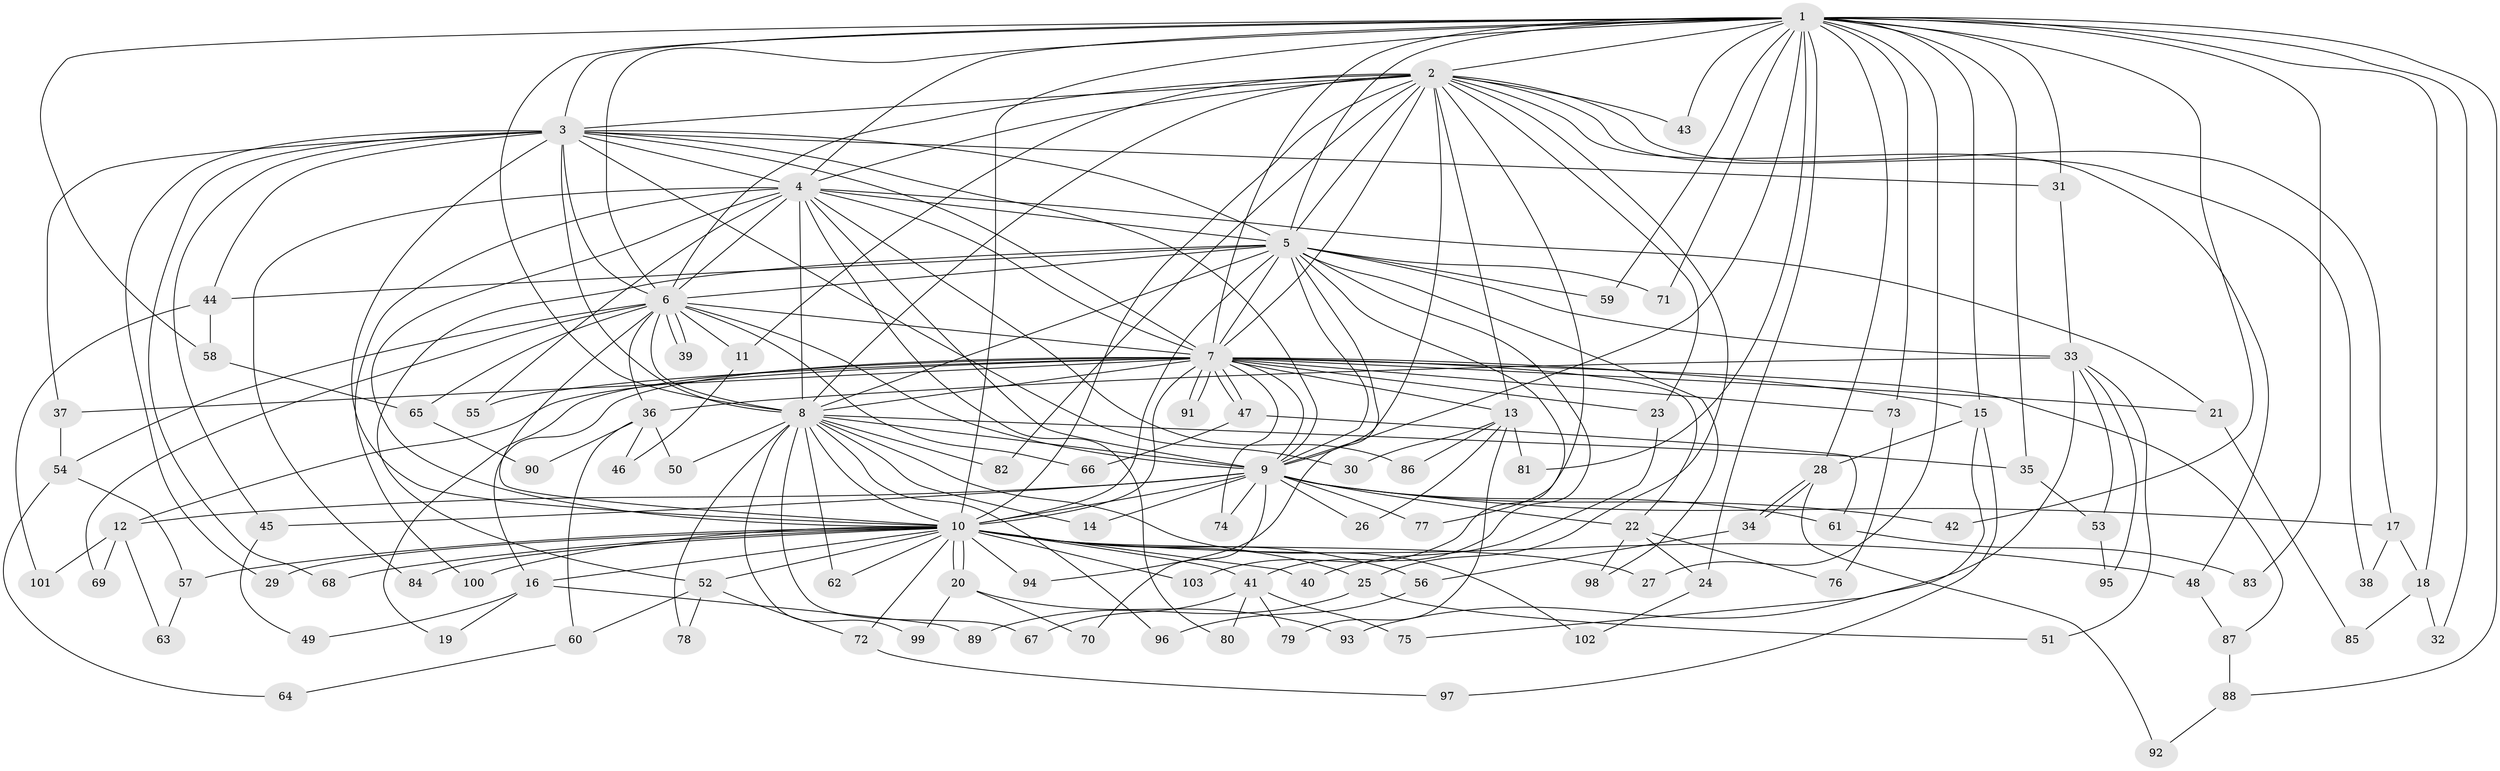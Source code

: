 // coarse degree distribution, {22: 0.0136986301369863, 15: 0.0136986301369863, 14: 0.0273972602739726, 16: 0.0136986301369863, 25: 0.0273972602739726, 24: 0.0136986301369863, 18: 0.0136986301369863, 3: 0.1917808219178082, 5: 0.1095890410958904, 7: 0.0136986301369863, 2: 0.4383561643835616, 4: 0.0958904109589041, 6: 0.0273972602739726}
// Generated by graph-tools (version 1.1) at 2025/23/03/03/25 07:23:39]
// undirected, 103 vertices, 231 edges
graph export_dot {
graph [start="1"]
  node [color=gray90,style=filled];
  1;
  2;
  3;
  4;
  5;
  6;
  7;
  8;
  9;
  10;
  11;
  12;
  13;
  14;
  15;
  16;
  17;
  18;
  19;
  20;
  21;
  22;
  23;
  24;
  25;
  26;
  27;
  28;
  29;
  30;
  31;
  32;
  33;
  34;
  35;
  36;
  37;
  38;
  39;
  40;
  41;
  42;
  43;
  44;
  45;
  46;
  47;
  48;
  49;
  50;
  51;
  52;
  53;
  54;
  55;
  56;
  57;
  58;
  59;
  60;
  61;
  62;
  63;
  64;
  65;
  66;
  67;
  68;
  69;
  70;
  71;
  72;
  73;
  74;
  75;
  76;
  77;
  78;
  79;
  80;
  81;
  82;
  83;
  84;
  85;
  86;
  87;
  88;
  89;
  90;
  91;
  92;
  93;
  94;
  95;
  96;
  97;
  98;
  99;
  100;
  101;
  102;
  103;
  1 -- 2;
  1 -- 3;
  1 -- 4;
  1 -- 5;
  1 -- 6;
  1 -- 7;
  1 -- 8;
  1 -- 9;
  1 -- 10;
  1 -- 15;
  1 -- 18;
  1 -- 24;
  1 -- 27;
  1 -- 28;
  1 -- 31;
  1 -- 32;
  1 -- 35;
  1 -- 42;
  1 -- 43;
  1 -- 58;
  1 -- 59;
  1 -- 71;
  1 -- 73;
  1 -- 81;
  1 -- 83;
  1 -- 88;
  2 -- 3;
  2 -- 4;
  2 -- 5;
  2 -- 6;
  2 -- 7;
  2 -- 8;
  2 -- 9;
  2 -- 10;
  2 -- 11;
  2 -- 13;
  2 -- 17;
  2 -- 23;
  2 -- 25;
  2 -- 38;
  2 -- 43;
  2 -- 48;
  2 -- 77;
  2 -- 82;
  3 -- 4;
  3 -- 5;
  3 -- 6;
  3 -- 7;
  3 -- 8;
  3 -- 9;
  3 -- 10;
  3 -- 29;
  3 -- 30;
  3 -- 31;
  3 -- 37;
  3 -- 44;
  3 -- 45;
  3 -- 68;
  4 -- 5;
  4 -- 6;
  4 -- 7;
  4 -- 8;
  4 -- 9;
  4 -- 10;
  4 -- 21;
  4 -- 55;
  4 -- 80;
  4 -- 84;
  4 -- 86;
  4 -- 100;
  5 -- 6;
  5 -- 7;
  5 -- 8;
  5 -- 9;
  5 -- 10;
  5 -- 33;
  5 -- 41;
  5 -- 44;
  5 -- 52;
  5 -- 59;
  5 -- 71;
  5 -- 94;
  5 -- 98;
  5 -- 103;
  6 -- 7;
  6 -- 8;
  6 -- 9;
  6 -- 10;
  6 -- 11;
  6 -- 36;
  6 -- 39;
  6 -- 39;
  6 -- 54;
  6 -- 65;
  6 -- 66;
  6 -- 69;
  7 -- 8;
  7 -- 9;
  7 -- 10;
  7 -- 12;
  7 -- 13;
  7 -- 15;
  7 -- 16;
  7 -- 19;
  7 -- 21;
  7 -- 22;
  7 -- 23;
  7 -- 37;
  7 -- 47;
  7 -- 47;
  7 -- 55;
  7 -- 73;
  7 -- 74;
  7 -- 87;
  7 -- 91;
  7 -- 91;
  8 -- 9;
  8 -- 10;
  8 -- 14;
  8 -- 35;
  8 -- 50;
  8 -- 62;
  8 -- 67;
  8 -- 78;
  8 -- 82;
  8 -- 96;
  8 -- 99;
  8 -- 102;
  9 -- 10;
  9 -- 12;
  9 -- 14;
  9 -- 17;
  9 -- 22;
  9 -- 26;
  9 -- 42;
  9 -- 45;
  9 -- 61;
  9 -- 70;
  9 -- 74;
  9 -- 77;
  10 -- 16;
  10 -- 20;
  10 -- 20;
  10 -- 25;
  10 -- 27;
  10 -- 29;
  10 -- 40;
  10 -- 41;
  10 -- 48;
  10 -- 52;
  10 -- 56;
  10 -- 57;
  10 -- 62;
  10 -- 68;
  10 -- 72;
  10 -- 84;
  10 -- 94;
  10 -- 100;
  10 -- 103;
  11 -- 46;
  12 -- 63;
  12 -- 69;
  12 -- 101;
  13 -- 26;
  13 -- 30;
  13 -- 79;
  13 -- 81;
  13 -- 86;
  15 -- 28;
  15 -- 75;
  15 -- 97;
  16 -- 19;
  16 -- 49;
  16 -- 89;
  17 -- 18;
  17 -- 38;
  18 -- 32;
  18 -- 85;
  20 -- 70;
  20 -- 93;
  20 -- 99;
  21 -- 85;
  22 -- 24;
  22 -- 76;
  22 -- 98;
  23 -- 40;
  24 -- 102;
  25 -- 51;
  25 -- 89;
  28 -- 34;
  28 -- 34;
  28 -- 92;
  31 -- 33;
  33 -- 36;
  33 -- 51;
  33 -- 53;
  33 -- 93;
  33 -- 95;
  34 -- 56;
  35 -- 53;
  36 -- 46;
  36 -- 50;
  36 -- 60;
  36 -- 90;
  37 -- 54;
  41 -- 67;
  41 -- 75;
  41 -- 79;
  41 -- 80;
  44 -- 58;
  44 -- 101;
  45 -- 49;
  47 -- 61;
  47 -- 66;
  48 -- 87;
  52 -- 60;
  52 -- 72;
  52 -- 78;
  53 -- 95;
  54 -- 57;
  54 -- 64;
  56 -- 96;
  57 -- 63;
  58 -- 65;
  60 -- 64;
  61 -- 83;
  65 -- 90;
  72 -- 97;
  73 -- 76;
  87 -- 88;
  88 -- 92;
}
